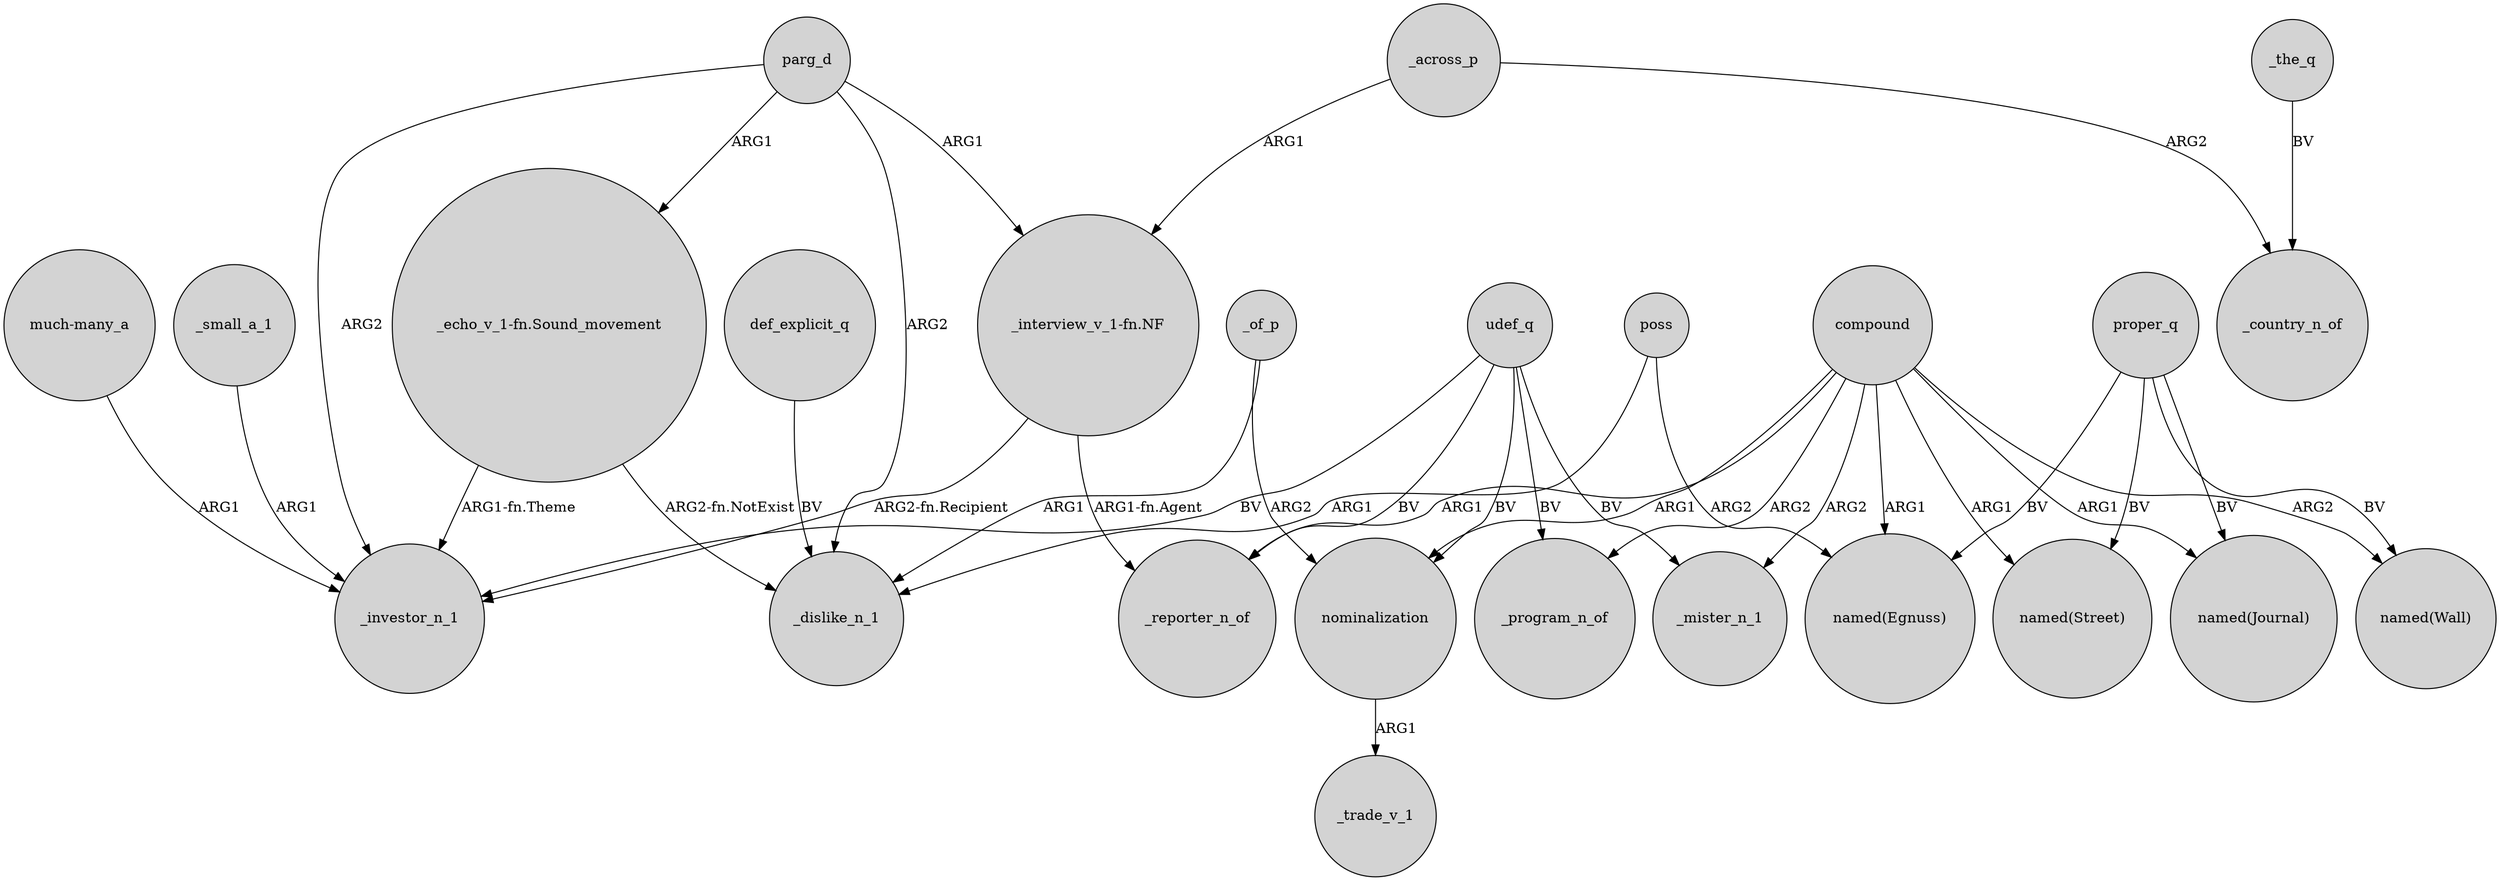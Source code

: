 digraph {
	node [shape=circle style=filled]
	"_interview_v_1-fn.NF" -> _reporter_n_of [label="ARG1-fn.Agent"]
	parg_d -> _dislike_n_1 [label=ARG2]
	parg_d -> "_interview_v_1-fn.NF" [label=ARG1]
	compound -> _program_n_of [label=ARG2]
	proper_q -> "named(Egnuss)" [label=BV]
	compound -> _reporter_n_of [label=ARG1]
	compound -> "named(Journal)" [label=ARG1]
	_across_p -> _country_n_of [label=ARG2]
	_of_p -> _dislike_n_1 [label=ARG1]
	parg_d -> _investor_n_1 [label=ARG2]
	udef_q -> _investor_n_1 [label=BV]
	poss -> _dislike_n_1 [label=ARG1]
	compound -> "named(Street)" [label=ARG1]
	proper_q -> "named(Wall)" [label=BV]
	"much-many_a" -> _investor_n_1 [label=ARG1]
	def_explicit_q -> _dislike_n_1 [label=BV]
	compound -> _mister_n_1 [label=ARG2]
	udef_q -> _mister_n_1 [label=BV]
	poss -> "named(Egnuss)" [label=ARG2]
	udef_q -> _program_n_of [label=BV]
	nominalization -> _trade_v_1 [label=ARG1]
	_small_a_1 -> _investor_n_1 [label=ARG1]
	proper_q -> "named(Street)" [label=BV]
	compound -> "named(Egnuss)" [label=ARG1]
	_the_q -> _country_n_of [label=BV]
	compound -> "named(Wall)" [label=ARG2]
	_of_p -> nominalization [label=ARG2]
	"_echo_v_1-fn.Sound_movement" -> _investor_n_1 [label="ARG1-fn.Theme"]
	parg_d -> "_echo_v_1-fn.Sound_movement" [label=ARG1]
	"_interview_v_1-fn.NF" -> _investor_n_1 [label="ARG2-fn.Recipient"]
	udef_q -> _reporter_n_of [label=BV]
	udef_q -> nominalization [label=BV]
	"_echo_v_1-fn.Sound_movement" -> _dislike_n_1 [label="ARG2-fn.NotExist"]
	compound -> nominalization [label=ARG1]
	proper_q -> "named(Journal)" [label=BV]
	_across_p -> "_interview_v_1-fn.NF" [label=ARG1]
}
